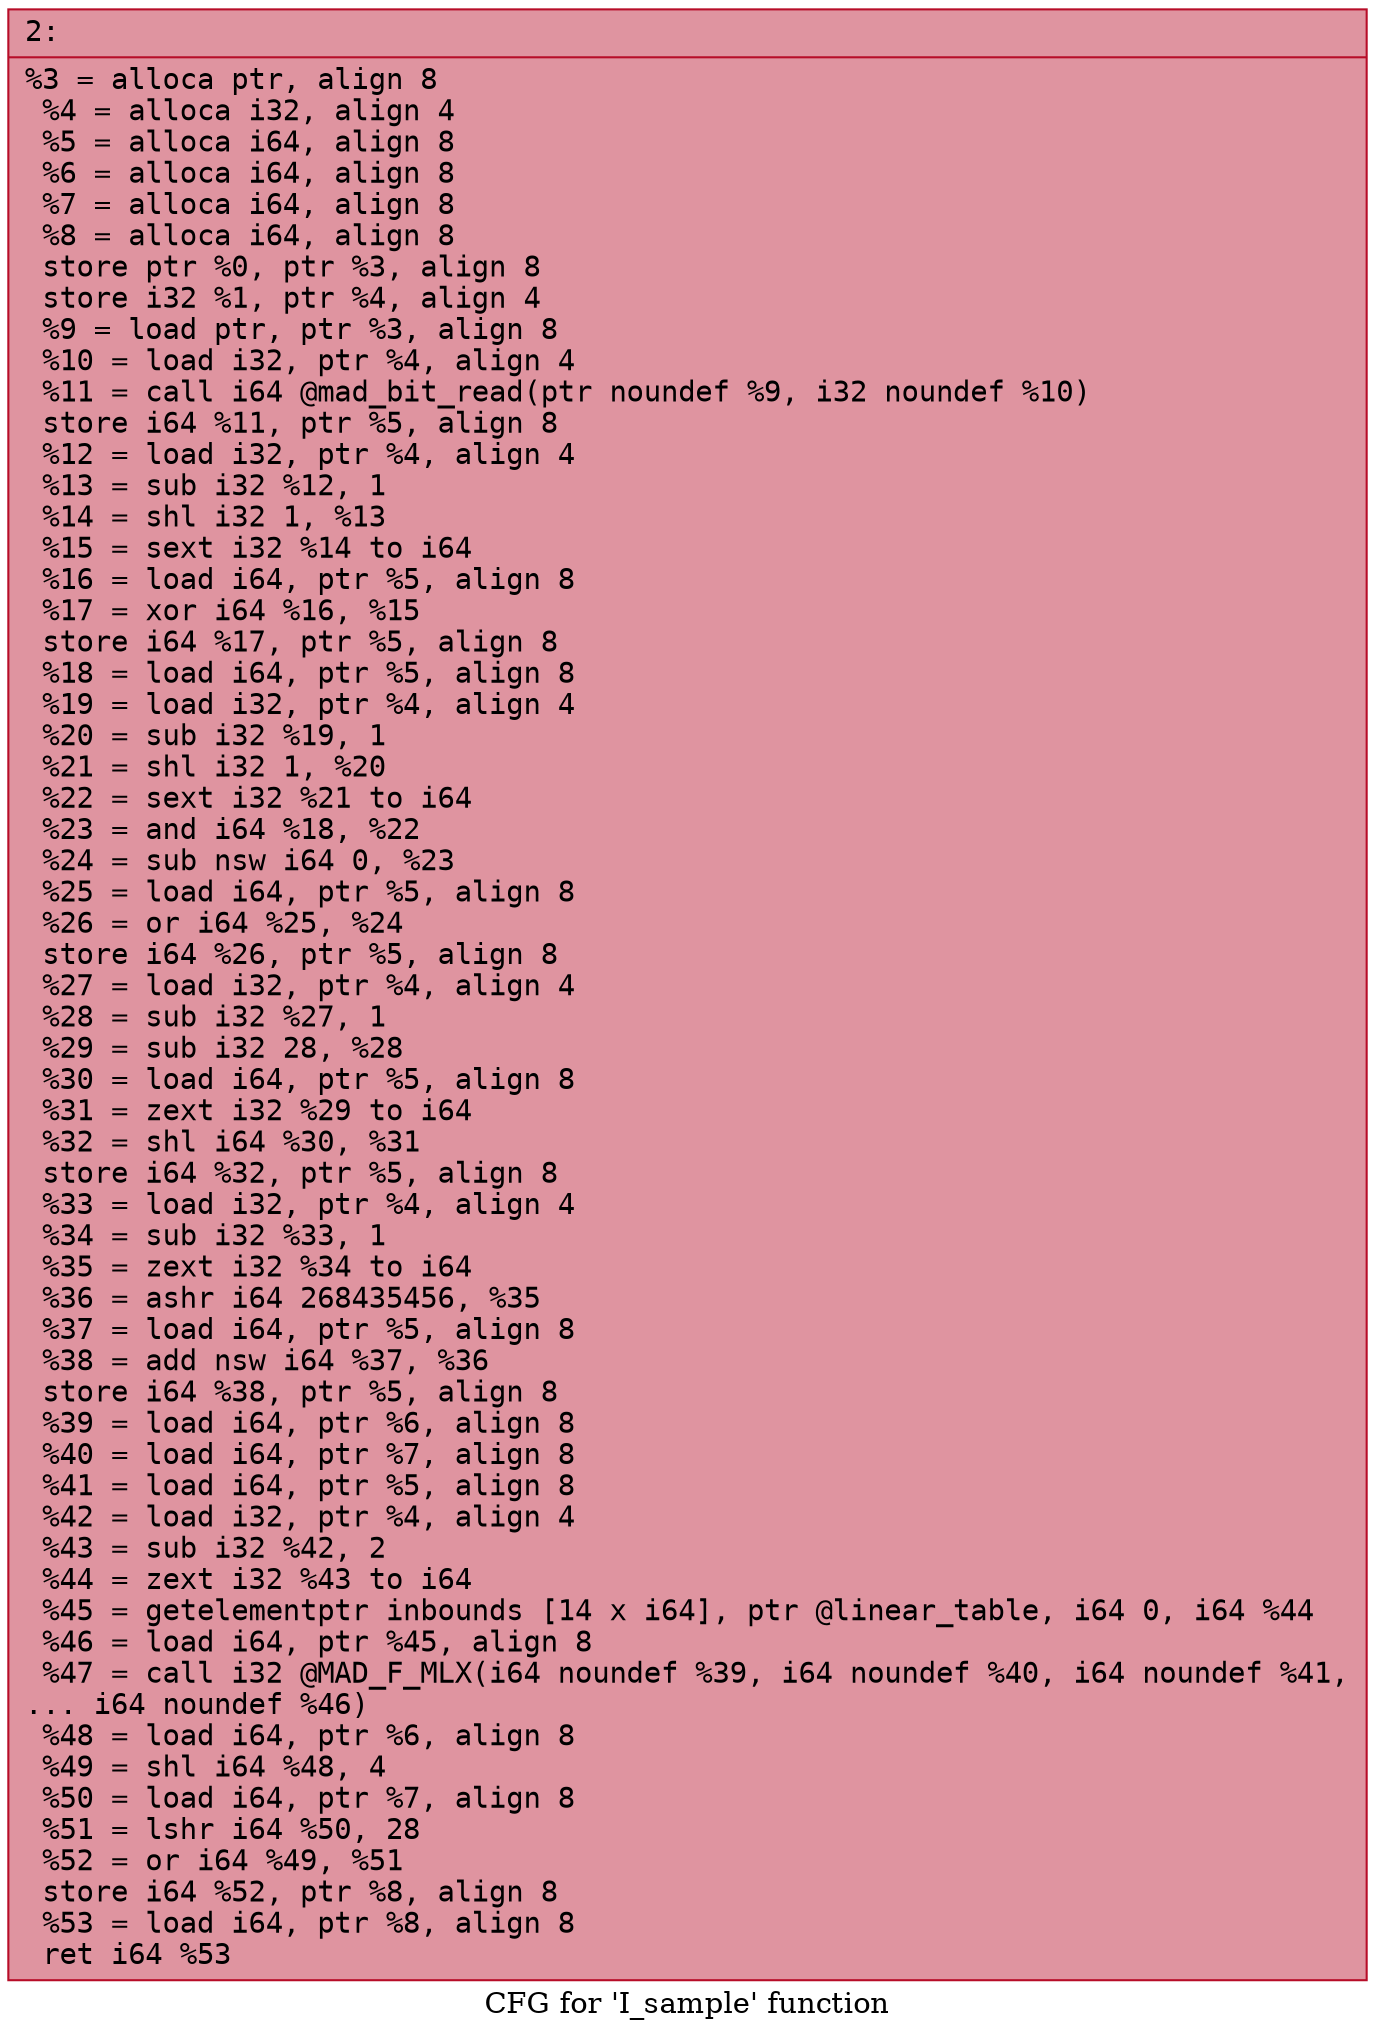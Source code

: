 digraph "CFG for 'I_sample' function" {
	label="CFG for 'I_sample' function";

	Node0x600002615ae0 [shape=record,color="#b70d28ff", style=filled, fillcolor="#b70d2870" fontname="Courier",label="{2:\l|  %3 = alloca ptr, align 8\l  %4 = alloca i32, align 4\l  %5 = alloca i64, align 8\l  %6 = alloca i64, align 8\l  %7 = alloca i64, align 8\l  %8 = alloca i64, align 8\l  store ptr %0, ptr %3, align 8\l  store i32 %1, ptr %4, align 4\l  %9 = load ptr, ptr %3, align 8\l  %10 = load i32, ptr %4, align 4\l  %11 = call i64 @mad_bit_read(ptr noundef %9, i32 noundef %10)\l  store i64 %11, ptr %5, align 8\l  %12 = load i32, ptr %4, align 4\l  %13 = sub i32 %12, 1\l  %14 = shl i32 1, %13\l  %15 = sext i32 %14 to i64\l  %16 = load i64, ptr %5, align 8\l  %17 = xor i64 %16, %15\l  store i64 %17, ptr %5, align 8\l  %18 = load i64, ptr %5, align 8\l  %19 = load i32, ptr %4, align 4\l  %20 = sub i32 %19, 1\l  %21 = shl i32 1, %20\l  %22 = sext i32 %21 to i64\l  %23 = and i64 %18, %22\l  %24 = sub nsw i64 0, %23\l  %25 = load i64, ptr %5, align 8\l  %26 = or i64 %25, %24\l  store i64 %26, ptr %5, align 8\l  %27 = load i32, ptr %4, align 4\l  %28 = sub i32 %27, 1\l  %29 = sub i32 28, %28\l  %30 = load i64, ptr %5, align 8\l  %31 = zext i32 %29 to i64\l  %32 = shl i64 %30, %31\l  store i64 %32, ptr %5, align 8\l  %33 = load i32, ptr %4, align 4\l  %34 = sub i32 %33, 1\l  %35 = zext i32 %34 to i64\l  %36 = ashr i64 268435456, %35\l  %37 = load i64, ptr %5, align 8\l  %38 = add nsw i64 %37, %36\l  store i64 %38, ptr %5, align 8\l  %39 = load i64, ptr %6, align 8\l  %40 = load i64, ptr %7, align 8\l  %41 = load i64, ptr %5, align 8\l  %42 = load i32, ptr %4, align 4\l  %43 = sub i32 %42, 2\l  %44 = zext i32 %43 to i64\l  %45 = getelementptr inbounds [14 x i64], ptr @linear_table, i64 0, i64 %44\l  %46 = load i64, ptr %45, align 8\l  %47 = call i32 @MAD_F_MLX(i64 noundef %39, i64 noundef %40, i64 noundef %41,\l... i64 noundef %46)\l  %48 = load i64, ptr %6, align 8\l  %49 = shl i64 %48, 4\l  %50 = load i64, ptr %7, align 8\l  %51 = lshr i64 %50, 28\l  %52 = or i64 %49, %51\l  store i64 %52, ptr %8, align 8\l  %53 = load i64, ptr %8, align 8\l  ret i64 %53\l}"];
}
